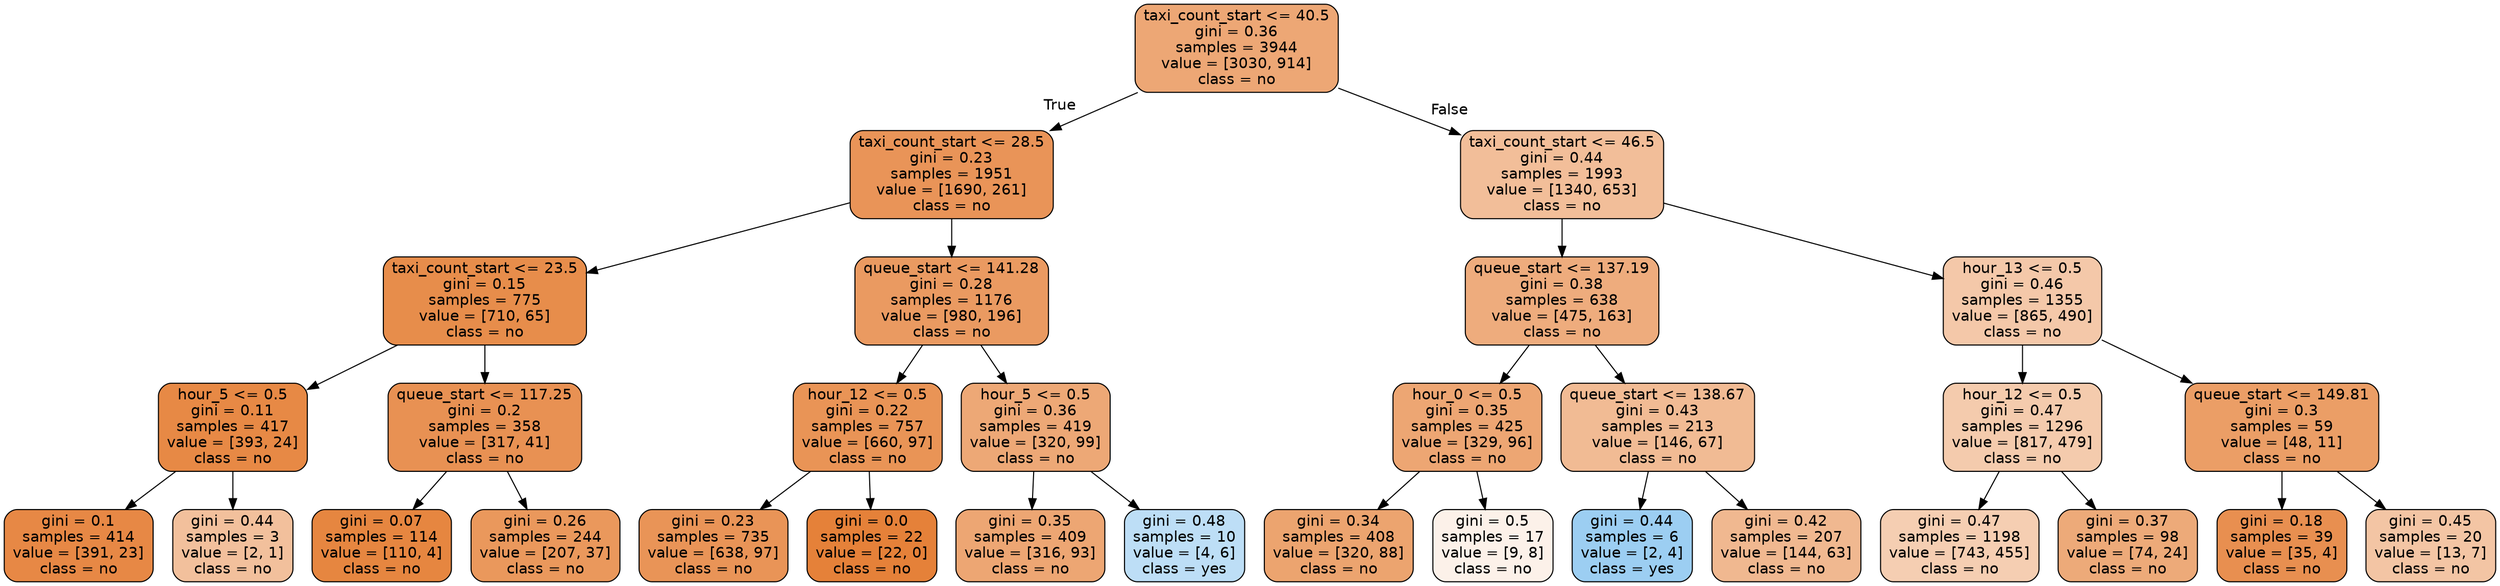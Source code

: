 digraph Tree {
node [shape=box, style="filled, rounded", color="black", fontname="helvetica"] ;
edge [fontname="helvetica"] ;
0 [label="taxi_count_start <= 40.5\ngini = 0.36\nsamples = 3944\nvalue = [3030, 914]\nclass = no", fillcolor="#eda775"] ;
1 [label="taxi_count_start <= 28.5\ngini = 0.23\nsamples = 1951\nvalue = [1690, 261]\nclass = no", fillcolor="#e99458"] ;
0 -> 1 [labeldistance=2.5, labelangle=45, headlabel="True"] ;
2 [label="taxi_count_start <= 23.5\ngini = 0.15\nsamples = 775\nvalue = [710, 65]\nclass = no", fillcolor="#e78d4b"] ;
1 -> 2 ;
3 [label="hour_5 <= 0.5\ngini = 0.11\nsamples = 417\nvalue = [393, 24]\nclass = no", fillcolor="#e78945"] ;
2 -> 3 ;
4 [label="gini = 0.1\nsamples = 414\nvalue = [391, 23]\nclass = no", fillcolor="#e78845"] ;
3 -> 4 ;
5 [label="gini = 0.44\nsamples = 3\nvalue = [2, 1]\nclass = no", fillcolor="#f2c09c"] ;
3 -> 5 ;
6 [label="queue_start <= 117.25\ngini = 0.2\nsamples = 358\nvalue = [317, 41]\nclass = no", fillcolor="#e89153"] ;
2 -> 6 ;
7 [label="gini = 0.07\nsamples = 114\nvalue = [110, 4]\nclass = no", fillcolor="#e68640"] ;
6 -> 7 ;
8 [label="gini = 0.26\nsamples = 244\nvalue = [207, 37]\nclass = no", fillcolor="#ea985c"] ;
6 -> 8 ;
9 [label="queue_start <= 141.28\ngini = 0.28\nsamples = 1176\nvalue = [980, 196]\nclass = no", fillcolor="#ea9a61"] ;
1 -> 9 ;
10 [label="hour_12 <= 0.5\ngini = 0.22\nsamples = 757\nvalue = [660, 97]\nclass = no", fillcolor="#e99456"] ;
9 -> 10 ;
11 [label="gini = 0.23\nsamples = 735\nvalue = [638, 97]\nclass = no", fillcolor="#e99457"] ;
10 -> 11 ;
12 [label="gini = 0.0\nsamples = 22\nvalue = [22, 0]\nclass = no", fillcolor="#e58139"] ;
10 -> 12 ;
13 [label="hour_5 <= 0.5\ngini = 0.36\nsamples = 419\nvalue = [320, 99]\nclass = no", fillcolor="#eda876"] ;
9 -> 13 ;
14 [label="gini = 0.35\nsamples = 409\nvalue = [316, 93]\nclass = no", fillcolor="#eda673"] ;
13 -> 14 ;
15 [label="gini = 0.48\nsamples = 10\nvalue = [4, 6]\nclass = yes", fillcolor="#bddef6"] ;
13 -> 15 ;
16 [label="taxi_count_start <= 46.5\ngini = 0.44\nsamples = 1993\nvalue = [1340, 653]\nclass = no", fillcolor="#f2be99"] ;
0 -> 16 [labeldistance=2.5, labelangle=-45, headlabel="False"] ;
17 [label="queue_start <= 137.19\ngini = 0.38\nsamples = 638\nvalue = [475, 163]\nclass = no", fillcolor="#eeac7d"] ;
16 -> 17 ;
18 [label="hour_0 <= 0.5\ngini = 0.35\nsamples = 425\nvalue = [329, 96]\nclass = no", fillcolor="#eda673"] ;
17 -> 18 ;
19 [label="gini = 0.34\nsamples = 408\nvalue = [320, 88]\nclass = no", fillcolor="#eca46f"] ;
18 -> 19 ;
20 [label="gini = 0.5\nsamples = 17\nvalue = [9, 8]\nclass = no", fillcolor="#fcf1e9"] ;
18 -> 20 ;
21 [label="queue_start <= 138.67\ngini = 0.43\nsamples = 213\nvalue = [146, 67]\nclass = no", fillcolor="#f1bb94"] ;
17 -> 21 ;
22 [label="gini = 0.44\nsamples = 6\nvalue = [2, 4]\nclass = yes", fillcolor="#9ccef2"] ;
21 -> 22 ;
23 [label="gini = 0.42\nsamples = 207\nvalue = [144, 63]\nclass = no", fillcolor="#f0b890"] ;
21 -> 23 ;
24 [label="hour_13 <= 0.5\ngini = 0.46\nsamples = 1355\nvalue = [865, 490]\nclass = no", fillcolor="#f4c8a9"] ;
16 -> 24 ;
25 [label="hour_12 <= 0.5\ngini = 0.47\nsamples = 1296\nvalue = [817, 479]\nclass = no", fillcolor="#f4cbad"] ;
24 -> 25 ;
26 [label="gini = 0.47\nsamples = 1198\nvalue = [743, 455]\nclass = no", fillcolor="#f5ceb2"] ;
25 -> 26 ;
27 [label="gini = 0.37\nsamples = 98\nvalue = [74, 24]\nclass = no", fillcolor="#edaa79"] ;
25 -> 27 ;
28 [label="queue_start <= 149.81\ngini = 0.3\nsamples = 59\nvalue = [48, 11]\nclass = no", fillcolor="#eb9e66"] ;
24 -> 28 ;
29 [label="gini = 0.18\nsamples = 39\nvalue = [35, 4]\nclass = no", fillcolor="#e88f50"] ;
28 -> 29 ;
30 [label="gini = 0.45\nsamples = 20\nvalue = [13, 7]\nclass = no", fillcolor="#f3c5a4"] ;
28 -> 30 ;
}